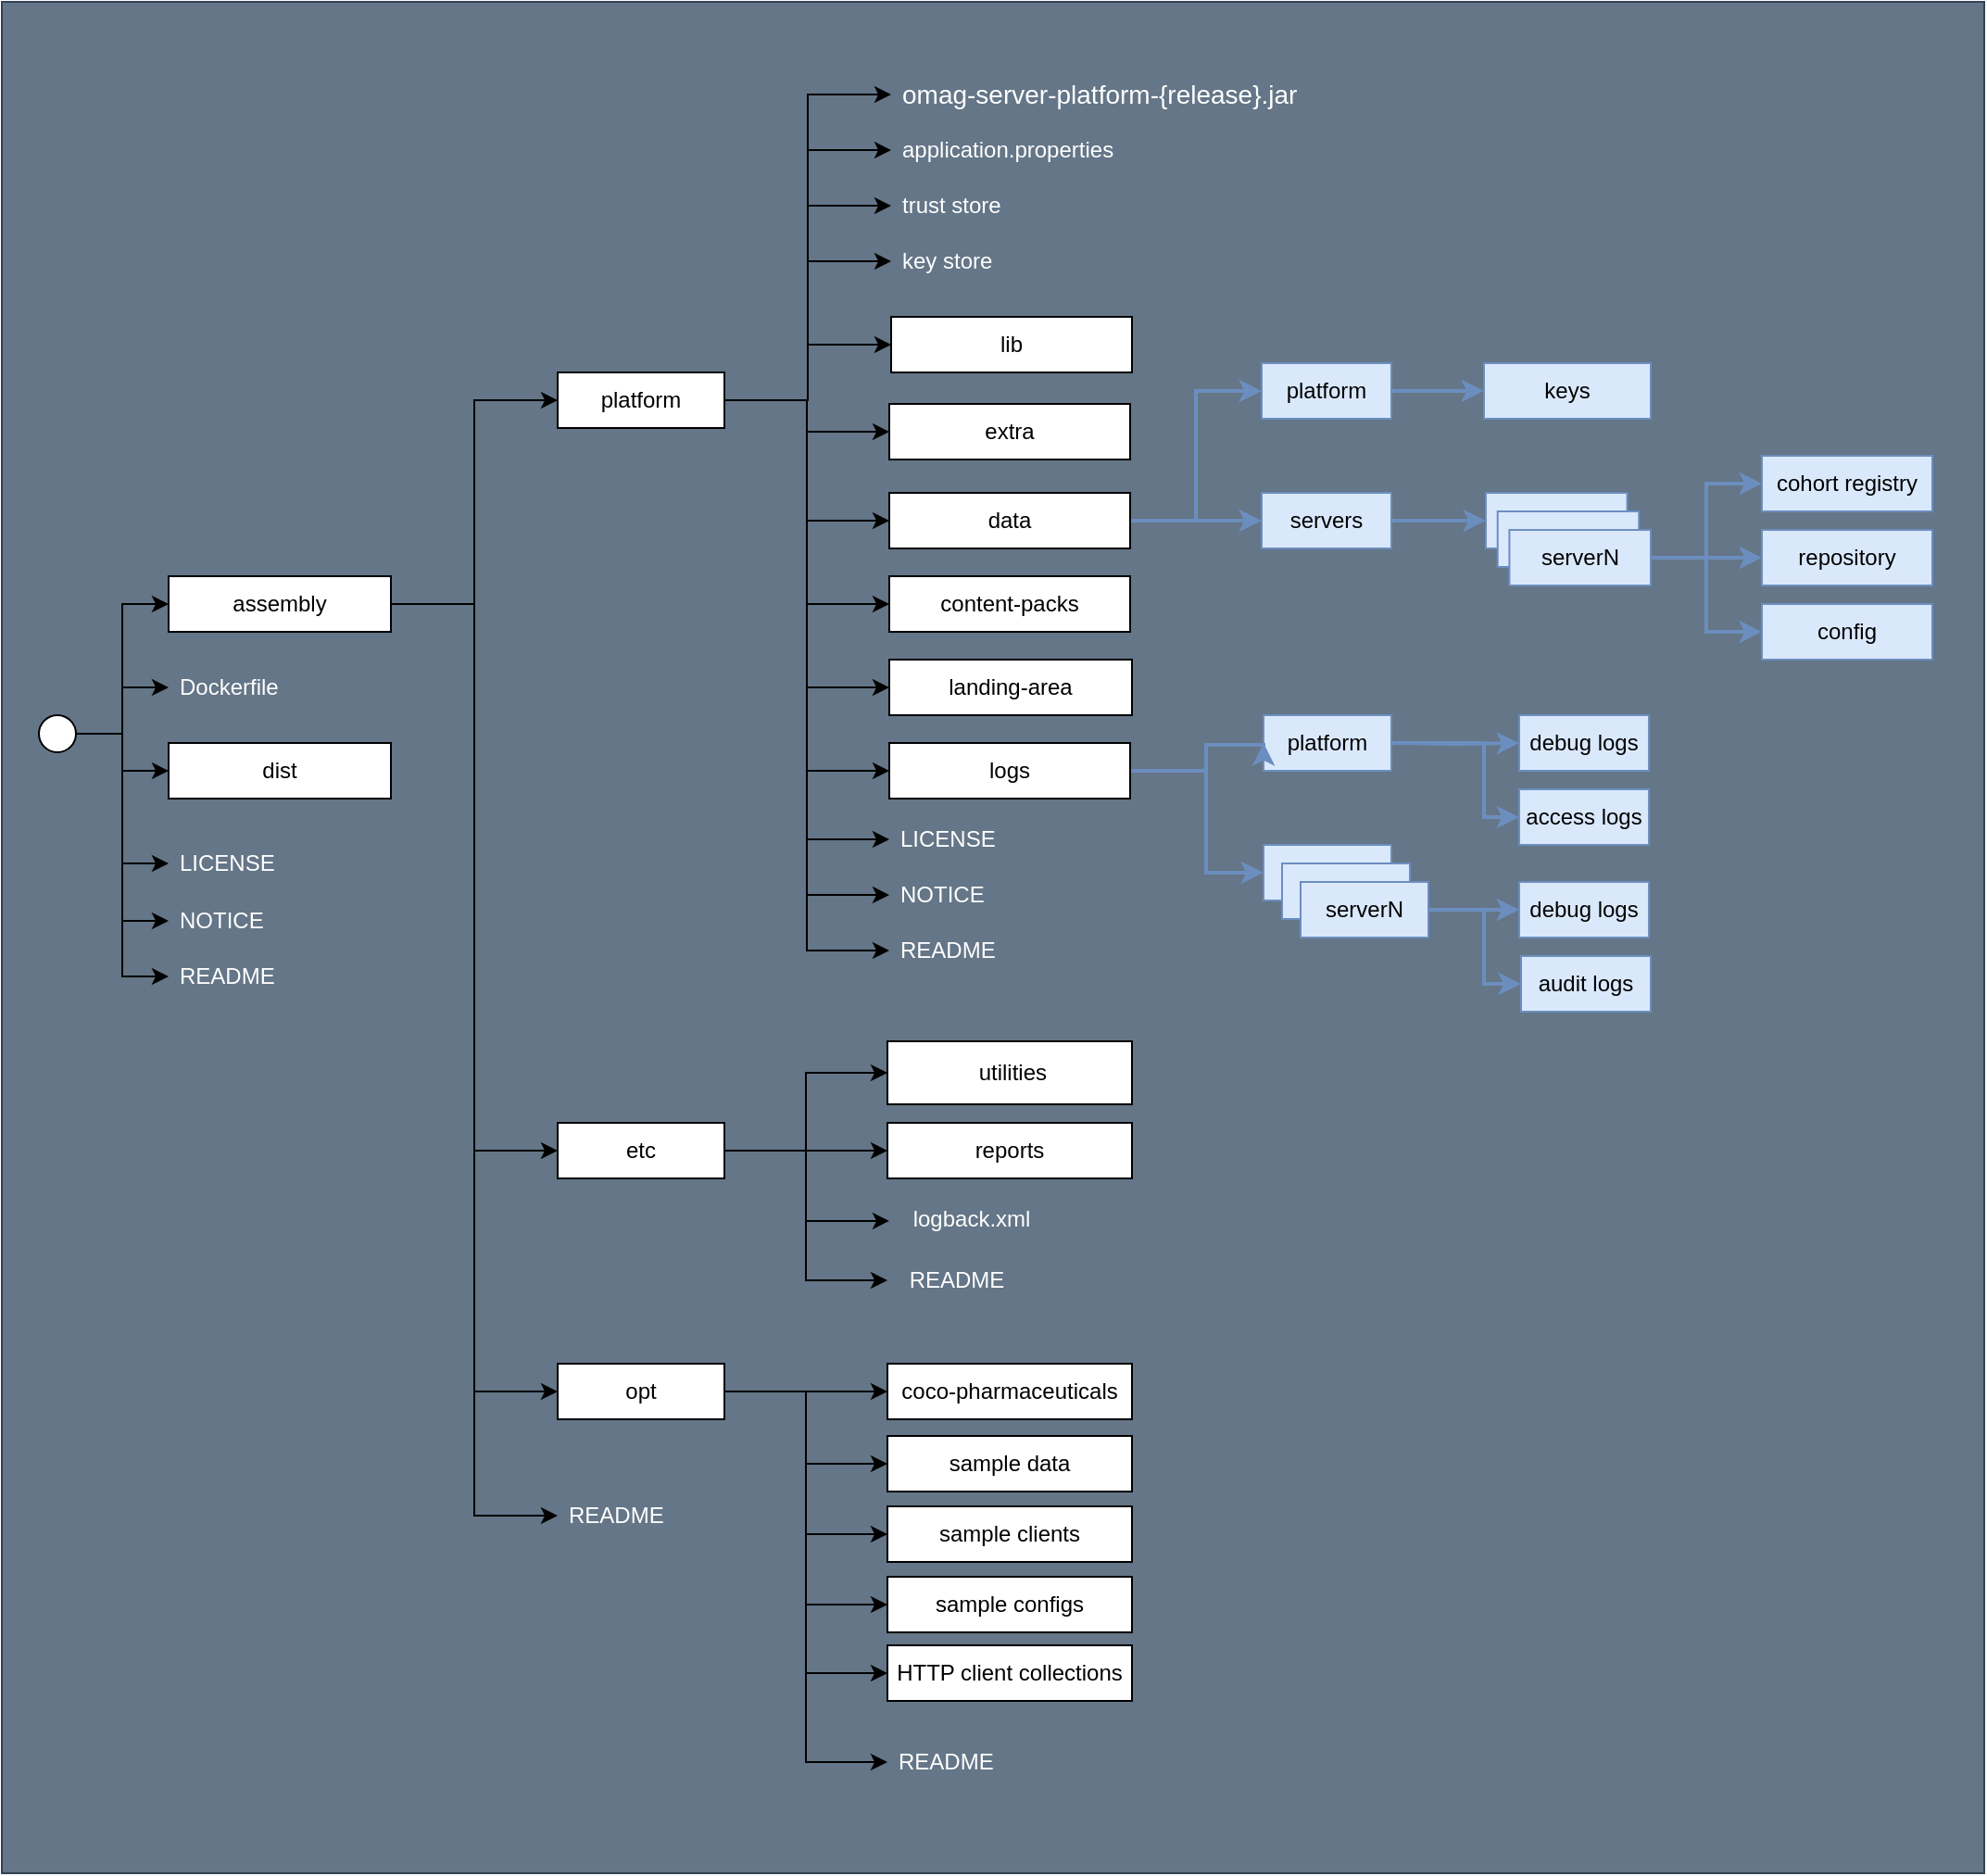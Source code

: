 <mxfile version="24.4.8" type="device" pages="2">
  <diagram name="omag-server-platform" id="Dl-jfd4jh1dtPhGWNfl4">
    <mxGraphModel dx="2350" dy="1030" grid="1" gridSize="10" guides="1" tooltips="1" connect="1" arrows="1" fold="1" page="1" pageScale="1" pageWidth="850" pageHeight="1100" math="0" shadow="0">
      <root>
        <mxCell id="fCwrAneLEY61tobPp7tf-0" />
        <mxCell id="fCwrAneLEY61tobPp7tf-1" parent="fCwrAneLEY61tobPp7tf-0" />
        <mxCell id="v6JE9nTNN0d-BjFIKqsN-4" value="" style="rounded=0;whiteSpace=wrap;html=1;fillColor=#647687;fontColor=#ffffff;strokeColor=#314354;" parent="fCwrAneLEY61tobPp7tf-1" vertex="1">
          <mxGeometry x="-40" y="430" width="1070" height="1010" as="geometry" />
        </mxCell>
        <mxCell id="YIRUWJYIqjxylFFTU3_E-0" style="edgeStyle=orthogonalEdgeStyle;rounded=0;orthogonalLoop=1;jettySize=auto;html=1;exitX=1;exitY=0.5;exitDx=0;exitDy=0;entryX=0;entryY=0.5;entryDx=0;entryDy=0;" parent="fCwrAneLEY61tobPp7tf-1" source="fCwrAneLEY61tobPp7tf-4" target="fCwrAneLEY61tobPp7tf-65" edge="1">
          <mxGeometry relative="1" as="geometry" />
        </mxCell>
        <mxCell id="YIRUWJYIqjxylFFTU3_E-1" style="edgeStyle=orthogonalEdgeStyle;rounded=0;orthogonalLoop=1;jettySize=auto;html=1;exitX=1;exitY=0.5;exitDx=0;exitDy=0;entryX=0;entryY=0.5;entryDx=0;entryDy=0;" parent="fCwrAneLEY61tobPp7tf-1" source="fCwrAneLEY61tobPp7tf-4" target="fCwrAneLEY61tobPp7tf-7" edge="1">
          <mxGeometry relative="1" as="geometry" />
        </mxCell>
        <mxCell id="YIRUWJYIqjxylFFTU3_E-2" style="edgeStyle=orthogonalEdgeStyle;rounded=0;orthogonalLoop=1;jettySize=auto;html=1;exitX=1;exitY=0.5;exitDx=0;exitDy=0;entryX=0;entryY=0.5;entryDx=0;entryDy=0;" parent="fCwrAneLEY61tobPp7tf-1" source="fCwrAneLEY61tobPp7tf-4" target="fCwrAneLEY61tobPp7tf-45" edge="1">
          <mxGeometry relative="1" as="geometry" />
        </mxCell>
        <mxCell id="dcVK13mH9y8keTfnC7Nl-2" style="edgeStyle=orthogonalEdgeStyle;rounded=0;orthogonalLoop=1;jettySize=auto;html=1;exitX=1;exitY=0.5;exitDx=0;exitDy=0;entryX=0;entryY=0.5;entryDx=0;entryDy=0;" edge="1" parent="fCwrAneLEY61tobPp7tf-1" source="fCwrAneLEY61tobPp7tf-7" target="dcVK13mH9y8keTfnC7Nl-0">
          <mxGeometry relative="1" as="geometry" />
        </mxCell>
        <mxCell id="dcVK13mH9y8keTfnC7Nl-3" style="edgeStyle=orthogonalEdgeStyle;rounded=0;orthogonalLoop=1;jettySize=auto;html=1;exitX=1;exitY=0.5;exitDx=0;exitDy=0;entryX=0;entryY=0.5;entryDx=0;entryDy=0;" edge="1" parent="fCwrAneLEY61tobPp7tf-1" source="fCwrAneLEY61tobPp7tf-7" target="dcVK13mH9y8keTfnC7Nl-1">
          <mxGeometry relative="1" as="geometry" />
        </mxCell>
        <mxCell id="dcVK13mH9y8keTfnC7Nl-5" style="edgeStyle=orthogonalEdgeStyle;rounded=0;orthogonalLoop=1;jettySize=auto;html=1;exitX=1;exitY=0.5;exitDx=0;exitDy=0;entryX=0;entryY=0.5;entryDx=0;entryDy=0;" edge="1" parent="fCwrAneLEY61tobPp7tf-1" source="fCwrAneLEY61tobPp7tf-4" target="dcVK13mH9y8keTfnC7Nl-4">
          <mxGeometry relative="1" as="geometry" />
        </mxCell>
        <mxCell id="fCwrAneLEY61tobPp7tf-4" value="assembly" style="rounded=0;whiteSpace=wrap;html=1;" parent="fCwrAneLEY61tobPp7tf-1" vertex="1">
          <mxGeometry x="50" y="740" width="120" height="30" as="geometry" />
        </mxCell>
        <mxCell id="fCwrAneLEY61tobPp7tf-5" value="content-packs" style="rounded=0;whiteSpace=wrap;html=1;" parent="fCwrAneLEY61tobPp7tf-1" vertex="1">
          <mxGeometry x="439" y="740" width="130" height="30" as="geometry" />
        </mxCell>
        <mxCell id="YIRUWJYIqjxylFFTU3_E-8" style="edgeStyle=orthogonalEdgeStyle;rounded=0;orthogonalLoop=1;jettySize=auto;html=1;exitX=1;exitY=0.5;exitDx=0;exitDy=0;fillColor=#dae8fc;strokeColor=#6c8ebf;strokeWidth=2;" parent="fCwrAneLEY61tobPp7tf-1" source="fCwrAneLEY61tobPp7tf-6" target="fCwrAneLEY61tobPp7tf-19" edge="1">
          <mxGeometry relative="1" as="geometry" />
        </mxCell>
        <mxCell id="YIRUWJYIqjxylFFTU3_E-9" style="edgeStyle=orthogonalEdgeStyle;rounded=0;orthogonalLoop=1;jettySize=auto;html=1;exitX=1;exitY=0.5;exitDx=0;exitDy=0;entryX=0;entryY=0.5;entryDx=0;entryDy=0;fillColor=#dae8fc;strokeColor=#6c8ebf;strokeWidth=2;" parent="fCwrAneLEY61tobPp7tf-1" source="fCwrAneLEY61tobPp7tf-6" target="fCwrAneLEY61tobPp7tf-18" edge="1">
          <mxGeometry relative="1" as="geometry" />
        </mxCell>
        <mxCell id="fCwrAneLEY61tobPp7tf-6" value="data" style="rounded=0;whiteSpace=wrap;html=1;" parent="fCwrAneLEY61tobPp7tf-1" vertex="1">
          <mxGeometry x="439" y="695" width="130" height="30" as="geometry" />
        </mxCell>
        <mxCell id="FgOpKPS9IGW25cBo7YGT-2" style="edgeStyle=orthogonalEdgeStyle;rounded=0;orthogonalLoop=1;jettySize=auto;html=1;exitX=1;exitY=0.5;exitDx=0;exitDy=0;entryX=0;entryY=0.5;entryDx=0;entryDy=0;" parent="fCwrAneLEY61tobPp7tf-1" source="fCwrAneLEY61tobPp7tf-7" target="fCwrAneLEY61tobPp7tf-10" edge="1">
          <mxGeometry relative="1" as="geometry" />
        </mxCell>
        <mxCell id="FgOpKPS9IGW25cBo7YGT-3" style="edgeStyle=orthogonalEdgeStyle;rounded=0;orthogonalLoop=1;jettySize=auto;html=1;exitX=1;exitY=0.5;exitDx=0;exitDy=0;entryX=0;entryY=0.5;entryDx=0;entryDy=0;" parent="fCwrAneLEY61tobPp7tf-1" source="fCwrAneLEY61tobPp7tf-7" target="fCwrAneLEY61tobPp7tf-30" edge="1">
          <mxGeometry relative="1" as="geometry" />
        </mxCell>
        <mxCell id="FgOpKPS9IGW25cBo7YGT-4" style="edgeStyle=orthogonalEdgeStyle;rounded=0;orthogonalLoop=1;jettySize=auto;html=1;exitX=1;exitY=0.5;exitDx=0;exitDy=0;entryX=0;entryY=0.5;entryDx=0;entryDy=0;" parent="fCwrAneLEY61tobPp7tf-1" source="fCwrAneLEY61tobPp7tf-7" target="fCwrAneLEY61tobPp7tf-60" edge="1">
          <mxGeometry relative="1" as="geometry" />
        </mxCell>
        <mxCell id="FgOpKPS9IGW25cBo7YGT-5" style="edgeStyle=orthogonalEdgeStyle;rounded=0;orthogonalLoop=1;jettySize=auto;html=1;exitX=1;exitY=0.5;exitDx=0;exitDy=0;" parent="fCwrAneLEY61tobPp7tf-1" source="fCwrAneLEY61tobPp7tf-7" target="fCwrAneLEY61tobPp7tf-8" edge="1">
          <mxGeometry relative="1" as="geometry" />
        </mxCell>
        <mxCell id="FgOpKPS9IGW25cBo7YGT-6" style="edgeStyle=orthogonalEdgeStyle;rounded=0;orthogonalLoop=1;jettySize=auto;html=1;exitX=1;exitY=0.5;exitDx=0;exitDy=0;" parent="fCwrAneLEY61tobPp7tf-1" source="fCwrAneLEY61tobPp7tf-7" target="fCwrAneLEY61tobPp7tf-9" edge="1">
          <mxGeometry relative="1" as="geometry" />
        </mxCell>
        <mxCell id="FgOpKPS9IGW25cBo7YGT-7" style="edgeStyle=orthogonalEdgeStyle;rounded=0;orthogonalLoop=1;jettySize=auto;html=1;exitX=1;exitY=0.5;exitDx=0;exitDy=0;entryX=0;entryY=0.5;entryDx=0;entryDy=0;" parent="fCwrAneLEY61tobPp7tf-1" source="fCwrAneLEY61tobPp7tf-7" target="fCwrAneLEY61tobPp7tf-62" edge="1">
          <mxGeometry relative="1" as="geometry" />
        </mxCell>
        <mxCell id="FgOpKPS9IGW25cBo7YGT-8" style="edgeStyle=orthogonalEdgeStyle;rounded=0;orthogonalLoop=1;jettySize=auto;html=1;exitX=1;exitY=0.5;exitDx=0;exitDy=0;entryX=0;entryY=0.5;entryDx=0;entryDy=0;" parent="fCwrAneLEY61tobPp7tf-1" source="fCwrAneLEY61tobPp7tf-7" target="fCwrAneLEY61tobPp7tf-6" edge="1">
          <mxGeometry relative="1" as="geometry" />
        </mxCell>
        <mxCell id="FgOpKPS9IGW25cBo7YGT-9" style="edgeStyle=orthogonalEdgeStyle;rounded=0;orthogonalLoop=1;jettySize=auto;html=1;exitX=1;exitY=0.5;exitDx=0;exitDy=0;entryX=0;entryY=0.5;entryDx=0;entryDy=0;" parent="fCwrAneLEY61tobPp7tf-1" source="fCwrAneLEY61tobPp7tf-7" target="fCwrAneLEY61tobPp7tf-71" edge="1">
          <mxGeometry relative="1" as="geometry" />
        </mxCell>
        <mxCell id="fCwrAneLEY61tobPp7tf-7" value="platform" style="rounded=0;whiteSpace=wrap;html=1;" parent="fCwrAneLEY61tobPp7tf-1" vertex="1">
          <mxGeometry x="260" y="630" width="90" height="30" as="geometry" />
        </mxCell>
        <mxCell id="fCwrAneLEY61tobPp7tf-8" value="lib" style="rounded=0;whiteSpace=wrap;html=1;" parent="fCwrAneLEY61tobPp7tf-1" vertex="1">
          <mxGeometry x="440" y="600" width="130" height="30" as="geometry" />
        </mxCell>
        <mxCell id="fCwrAneLEY61tobPp7tf-9" value="extra" style="rounded=0;whiteSpace=wrap;html=1;" parent="fCwrAneLEY61tobPp7tf-1" vertex="1">
          <mxGeometry x="439" y="647" width="130" height="30" as="geometry" />
        </mxCell>
        <mxCell id="fCwrAneLEY61tobPp7tf-10" value="omag-server-platform-{release}.jar" style="rounded=0;whiteSpace=wrap;html=1;strokeColor=none;align=left;spacingLeft=4;fillColor=none;fontColor=#FFFFFF;fontSize=14;" parent="fCwrAneLEY61tobPp7tf-1" vertex="1">
          <mxGeometry x="440" y="465" width="230" height="30" as="geometry" />
        </mxCell>
        <mxCell id="fCwrAneLEY61tobPp7tf-17" style="edgeStyle=orthogonalEdgeStyle;rounded=0;orthogonalLoop=1;jettySize=auto;html=1;exitX=1;exitY=0.5;exitDx=0;exitDy=0;entryX=0;entryY=0.5;entryDx=0;entryDy=0;fillColor=#dae8fc;strokeColor=#6c8ebf;strokeWidth=2;" parent="fCwrAneLEY61tobPp7tf-1" source="fCwrAneLEY61tobPp7tf-18" target="fCwrAneLEY61tobPp7tf-29" edge="1">
          <mxGeometry relative="1" as="geometry">
            <mxPoint x="745" y="640" as="targetPoint" />
          </mxGeometry>
        </mxCell>
        <mxCell id="fCwrAneLEY61tobPp7tf-18" value="platform" style="rounded=0;whiteSpace=wrap;html=1;fillColor=#dae8fc;strokeColor=#6c8ebf;" parent="fCwrAneLEY61tobPp7tf-1" vertex="1">
          <mxGeometry x="640" y="625" width="70" height="30" as="geometry" />
        </mxCell>
        <mxCell id="fCwrAneLEY61tobPp7tf-19" value="servers" style="rounded=0;whiteSpace=wrap;html=1;fillColor=#dae8fc;strokeColor=#6c8ebf;" parent="fCwrAneLEY61tobPp7tf-1" vertex="1">
          <mxGeometry x="640" y="695" width="70" height="30" as="geometry" />
        </mxCell>
        <mxCell id="fCwrAneLEY61tobPp7tf-20" value="" style="group;fillColor=none;strokeColor=none;" parent="fCwrAneLEY61tobPp7tf-1" vertex="1" connectable="0">
          <mxGeometry x="761" y="695" width="89" height="50" as="geometry" />
        </mxCell>
        <mxCell id="fCwrAneLEY61tobPp7tf-21" value="server1" style="rounded=0;whiteSpace=wrap;html=1;fillColor=#dae8fc;strokeColor=#6c8ebf;" parent="fCwrAneLEY61tobPp7tf-20" vertex="1">
          <mxGeometry width="76.286" height="30" as="geometry" />
        </mxCell>
        <mxCell id="fCwrAneLEY61tobPp7tf-22" value="server1" style="rounded=0;whiteSpace=wrap;html=1;fillColor=#dae8fc;strokeColor=#6c8ebf;" parent="fCwrAneLEY61tobPp7tf-20" vertex="1">
          <mxGeometry x="6.357" y="10" width="76.286" height="30" as="geometry" />
        </mxCell>
        <mxCell id="fCwrAneLEY61tobPp7tf-23" value="serverN" style="rounded=0;whiteSpace=wrap;html=1;fillColor=#dae8fc;strokeColor=#6c8ebf;" parent="fCwrAneLEY61tobPp7tf-20" vertex="1">
          <mxGeometry x="12.714" y="20" width="76.286" height="30" as="geometry" />
        </mxCell>
        <mxCell id="fCwrAneLEY61tobPp7tf-24" value="" style="endArrow=classic;html=1;rounded=0;entryX=0;entryY=0.5;entryDx=0;entryDy=0;exitX=1;exitY=0.5;exitDx=0;exitDy=0;fillColor=#dae8fc;strokeColor=#6c8ebf;strokeWidth=2;" parent="fCwrAneLEY61tobPp7tf-1" source="fCwrAneLEY61tobPp7tf-19" target="fCwrAneLEY61tobPp7tf-21" edge="1">
          <mxGeometry width="50" height="50" relative="1" as="geometry">
            <mxPoint x="595" y="825" as="sourcePoint" />
            <mxPoint x="645" y="775" as="targetPoint" />
          </mxGeometry>
        </mxCell>
        <mxCell id="fCwrAneLEY61tobPp7tf-29" value="keys" style="rounded=0;whiteSpace=wrap;html=1;fillColor=#dae8fc;strokeColor=#6c8ebf;" parent="fCwrAneLEY61tobPp7tf-1" vertex="1">
          <mxGeometry x="760" y="625" width="90" height="30" as="geometry" />
        </mxCell>
        <mxCell id="fCwrAneLEY61tobPp7tf-30" value="application.properties" style="rounded=0;whiteSpace=wrap;html=1;strokeColor=none;align=left;spacingLeft=4;fillColor=none;fontColor=#FFFFFF;" parent="fCwrAneLEY61tobPp7tf-1" vertex="1">
          <mxGeometry x="440" y="495" width="130" height="30" as="geometry" />
        </mxCell>
        <mxCell id="fCwrAneLEY61tobPp7tf-31" value="sample clients" style="rounded=0;whiteSpace=wrap;html=1;" parent="fCwrAneLEY61tobPp7tf-1" vertex="1">
          <mxGeometry x="438" y="1242" width="132" height="30" as="geometry" />
        </mxCell>
        <mxCell id="fCwrAneLEY61tobPp7tf-32" style="edgeStyle=orthogonalEdgeStyle;rounded=0;orthogonalLoop=1;jettySize=auto;html=1;exitX=1;exitY=0.5;exitDx=0;exitDy=0;entryX=0;entryY=0.5;entryDx=0;entryDy=0;fillColor=#dae8fc;strokeColor=#6c8ebf;strokeWidth=2;" parent="fCwrAneLEY61tobPp7tf-1" target="fCwrAneLEY61tobPp7tf-56" edge="1">
          <mxGeometry relative="1" as="geometry">
            <Array as="points">
              <mxPoint x="760" y="830" />
              <mxPoint x="760" y="870" />
            </Array>
            <mxPoint x="710" y="830" as="sourcePoint" />
          </mxGeometry>
        </mxCell>
        <mxCell id="fCwrAneLEY61tobPp7tf-33" style="edgeStyle=orthogonalEdgeStyle;rounded=0;orthogonalLoop=1;jettySize=auto;html=1;exitX=1;exitY=0.5;exitDx=0;exitDy=0;entryX=0;entryY=0.5;entryDx=0;entryDy=0;fillColor=#dae8fc;strokeColor=#6c8ebf;strokeWidth=2;" parent="fCwrAneLEY61tobPp7tf-1" target="fCwrAneLEY61tobPp7tf-55" edge="1">
          <mxGeometry relative="1" as="geometry">
            <mxPoint x="710" y="830" as="sourcePoint" />
          </mxGeometry>
        </mxCell>
        <mxCell id="fCwrAneLEY61tobPp7tf-34" value="platform" style="rounded=0;whiteSpace=wrap;html=1;fillColor=#dae8fc;strokeColor=#6c8ebf;" parent="fCwrAneLEY61tobPp7tf-1" vertex="1">
          <mxGeometry x="641" y="815" width="69" height="30" as="geometry" />
        </mxCell>
        <mxCell id="fCwrAneLEY61tobPp7tf-35" value="repository" style="rounded=0;whiteSpace=wrap;html=1;fillColor=#dae8fc;strokeColor=#6c8ebf;" parent="fCwrAneLEY61tobPp7tf-1" vertex="1">
          <mxGeometry x="910" y="715" width="92" height="30" as="geometry" />
        </mxCell>
        <mxCell id="fCwrAneLEY61tobPp7tf-36" value="config" style="rounded=0;whiteSpace=wrap;html=1;fillColor=#dae8fc;strokeColor=#6c8ebf;" parent="fCwrAneLEY61tobPp7tf-1" vertex="1">
          <mxGeometry x="910" y="755" width="92" height="30" as="geometry" />
        </mxCell>
        <mxCell id="fCwrAneLEY61tobPp7tf-39" value="cohort registry" style="rounded=0;whiteSpace=wrap;html=1;fillColor=#dae8fc;strokeColor=#6c8ebf;" parent="fCwrAneLEY61tobPp7tf-1" vertex="1">
          <mxGeometry x="910" y="675" width="92" height="30" as="geometry" />
        </mxCell>
        <mxCell id="fCwrAneLEY61tobPp7tf-40" value="sample data" style="rounded=0;whiteSpace=wrap;html=1;" parent="fCwrAneLEY61tobPp7tf-1" vertex="1">
          <mxGeometry x="438" y="1204" width="132" height="30" as="geometry" />
        </mxCell>
        <mxCell id="fCwrAneLEY61tobPp7tf-41" style="edgeStyle=orthogonalEdgeStyle;rounded=0;orthogonalLoop=1;jettySize=auto;html=1;entryX=0;entryY=0.5;entryDx=0;entryDy=0;" parent="fCwrAneLEY61tobPp7tf-1" source="fCwrAneLEY61tobPp7tf-7" target="fCwrAneLEY61tobPp7tf-5" edge="1">
          <mxGeometry relative="1" as="geometry" />
        </mxCell>
        <mxCell id="fCwrAneLEY61tobPp7tf-42" style="edgeStyle=orthogonalEdgeStyle;rounded=0;orthogonalLoop=1;jettySize=auto;html=1;exitX=1;exitY=0.5;exitDx=0;exitDy=0;entryX=0;entryY=0.5;entryDx=0;entryDy=0;" parent="fCwrAneLEY61tobPp7tf-1" source="fCwrAneLEY61tobPp7tf-45" target="fCwrAneLEY61tobPp7tf-40" edge="1">
          <mxGeometry relative="1" as="geometry">
            <mxPoint x="350" y="1158" as="sourcePoint" />
          </mxGeometry>
        </mxCell>
        <mxCell id="fCwrAneLEY61tobPp7tf-43" style="edgeStyle=orthogonalEdgeStyle;rounded=0;orthogonalLoop=1;jettySize=auto;html=1;exitX=1;exitY=0.5;exitDx=0;exitDy=0;entryX=0;entryY=0.5;entryDx=0;entryDy=0;" parent="fCwrAneLEY61tobPp7tf-1" source="fCwrAneLEY61tobPp7tf-45" target="fCwrAneLEY61tobPp7tf-31" edge="1">
          <mxGeometry relative="1" as="geometry">
            <mxPoint x="350" y="1158" as="sourcePoint" />
          </mxGeometry>
        </mxCell>
        <mxCell id="fCwrAneLEY61tobPp7tf-45" value="opt" style="rounded=0;whiteSpace=wrap;html=1;" parent="fCwrAneLEY61tobPp7tf-1" vertex="1">
          <mxGeometry x="260" y="1165" width="90" height="30" as="geometry" />
        </mxCell>
        <mxCell id="fCwrAneLEY61tobPp7tf-49" style="edgeStyle=orthogonalEdgeStyle;rounded=0;orthogonalLoop=1;jettySize=auto;html=1;exitX=1;exitY=0.5;exitDx=0;exitDy=0;entryX=0;entryY=0.5;entryDx=0;entryDy=0;fillColor=#dae8fc;strokeColor=#6c8ebf;strokeWidth=2;" parent="fCwrAneLEY61tobPp7tf-1" source="fCwrAneLEY61tobPp7tf-23" target="fCwrAneLEY61tobPp7tf-35" edge="1">
          <mxGeometry relative="1" as="geometry" />
        </mxCell>
        <mxCell id="fCwrAneLEY61tobPp7tf-50" value="debug logs" style="rounded=0;whiteSpace=wrap;html=1;fillColor=#dae8fc;strokeColor=#6c8ebf;" parent="fCwrAneLEY61tobPp7tf-1" vertex="1">
          <mxGeometry x="779" y="905" width="70" height="30" as="geometry" />
        </mxCell>
        <mxCell id="fCwrAneLEY61tobPp7tf-51" value="serverN" style="rounded=0;whiteSpace=wrap;html=1;fillColor=#dae8fc;strokeColor=#6c8ebf;" parent="fCwrAneLEY61tobPp7tf-1" vertex="1">
          <mxGeometry x="641" y="885" width="69" height="30" as="geometry" />
        </mxCell>
        <mxCell id="fCwrAneLEY61tobPp7tf-52" style="edgeStyle=orthogonalEdgeStyle;rounded=0;orthogonalLoop=1;jettySize=auto;html=1;exitX=1;exitY=0.5;exitDx=0;exitDy=0;entryX=0;entryY=0.5;entryDx=0;entryDy=0;fillColor=#dae8fc;strokeColor=#6c8ebf;strokeWidth=2;" parent="fCwrAneLEY61tobPp7tf-1" source="fCwrAneLEY61tobPp7tf-54" target="fCwrAneLEY61tobPp7tf-50" edge="1">
          <mxGeometry relative="1" as="geometry" />
        </mxCell>
        <mxCell id="fCwrAneLEY61tobPp7tf-53" value="serverN" style="rounded=0;whiteSpace=wrap;html=1;fillColor=#dae8fc;strokeColor=#6c8ebf;" parent="fCwrAneLEY61tobPp7tf-1" vertex="1">
          <mxGeometry x="651" y="895" width="69" height="30" as="geometry" />
        </mxCell>
        <mxCell id="fCwrAneLEY61tobPp7tf-54" value="serverN" style="rounded=0;whiteSpace=wrap;html=1;fillColor=#dae8fc;strokeColor=#6c8ebf;" parent="fCwrAneLEY61tobPp7tf-1" vertex="1">
          <mxGeometry x="661" y="905" width="69" height="30" as="geometry" />
        </mxCell>
        <mxCell id="fCwrAneLEY61tobPp7tf-55" value="debug logs" style="rounded=0;whiteSpace=wrap;html=1;fillColor=#dae8fc;strokeColor=#6c8ebf;" parent="fCwrAneLEY61tobPp7tf-1" vertex="1">
          <mxGeometry x="779" y="815" width="70" height="30" as="geometry" />
        </mxCell>
        <mxCell id="fCwrAneLEY61tobPp7tf-56" value="access logs" style="rounded=0;whiteSpace=wrap;html=1;fillColor=#dae8fc;strokeColor=#6c8ebf;" parent="fCwrAneLEY61tobPp7tf-1" vertex="1">
          <mxGeometry x="779" y="855" width="70" height="30" as="geometry" />
        </mxCell>
        <mxCell id="fCwrAneLEY61tobPp7tf-57" style="edgeStyle=orthogonalEdgeStyle;rounded=0;orthogonalLoop=1;jettySize=auto;html=1;exitX=1;exitY=0.5;exitDx=0;exitDy=0;entryX=0;entryY=0.5;entryDx=0;entryDy=0;fillColor=#dae8fc;strokeColor=#6c8ebf;strokeWidth=2;" parent="fCwrAneLEY61tobPp7tf-1" source="fCwrAneLEY61tobPp7tf-23" target="fCwrAneLEY61tobPp7tf-39" edge="1">
          <mxGeometry relative="1" as="geometry" />
        </mxCell>
        <mxCell id="fCwrAneLEY61tobPp7tf-58" style="edgeStyle=orthogonalEdgeStyle;rounded=0;orthogonalLoop=1;jettySize=auto;html=1;exitX=1;exitY=0.5;exitDx=0;exitDy=0;entryX=0;entryY=0.5;entryDx=0;entryDy=0;fillColor=#dae8fc;strokeColor=#6c8ebf;strokeWidth=2;" parent="fCwrAneLEY61tobPp7tf-1" source="fCwrAneLEY61tobPp7tf-23" target="fCwrAneLEY61tobPp7tf-36" edge="1">
          <mxGeometry relative="1" as="geometry" />
        </mxCell>
        <mxCell id="fCwrAneLEY61tobPp7tf-60" value="trust store" style="rounded=0;whiteSpace=wrap;html=1;strokeColor=none;align=left;spacingLeft=4;fillColor=none;fontColor=#FFFFFF;" parent="fCwrAneLEY61tobPp7tf-1" vertex="1">
          <mxGeometry x="440" y="525" width="80" height="30" as="geometry" />
        </mxCell>
        <mxCell id="fCwrAneLEY61tobPp7tf-62" value="key store" style="rounded=0;whiteSpace=wrap;html=1;strokeColor=none;align=left;spacingLeft=4;fillColor=none;fontColor=#FFFFFF;" parent="fCwrAneLEY61tobPp7tf-1" vertex="1">
          <mxGeometry x="440" y="555" width="70" height="30" as="geometry" />
        </mxCell>
        <mxCell id="FgOpKPS9IGW25cBo7YGT-11" style="edgeStyle=orthogonalEdgeStyle;rounded=0;orthogonalLoop=1;jettySize=auto;html=1;exitX=1;exitY=0.5;exitDx=0;exitDy=0;entryX=0;entryY=0.5;entryDx=0;entryDy=0;" parent="fCwrAneLEY61tobPp7tf-1" source="v6JE9nTNN0d-BjFIKqsN-5" target="fCwrAneLEY61tobPp7tf-66" edge="1">
          <mxGeometry relative="1" as="geometry" />
        </mxCell>
        <mxCell id="FgOpKPS9IGW25cBo7YGT-12" style="edgeStyle=orthogonalEdgeStyle;rounded=0;orthogonalLoop=1;jettySize=auto;html=1;exitX=1;exitY=0.5;exitDx=0;exitDy=0;entryX=0;entryY=0.5;entryDx=0;entryDy=0;" parent="fCwrAneLEY61tobPp7tf-1" source="fCwrAneLEY61tobPp7tf-65" target="fCwrAneLEY61tobPp7tf-67" edge="1">
          <mxGeometry relative="1" as="geometry">
            <mxPoint x="350" y="991" as="sourcePoint" />
          </mxGeometry>
        </mxCell>
        <mxCell id="v6JE9nTNN0d-BjFIKqsN-1" style="edgeStyle=orthogonalEdgeStyle;rounded=0;orthogonalLoop=1;jettySize=auto;html=1;entryX=0.011;entryY=0.533;entryDx=0;entryDy=0;entryPerimeter=0;exitX=1;exitY=0.5;exitDx=0;exitDy=0;" parent="fCwrAneLEY61tobPp7tf-1" source="fCwrAneLEY61tobPp7tf-65" target="v6JE9nTNN0d-BjFIKqsN-0" edge="1">
          <mxGeometry relative="1" as="geometry">
            <mxPoint x="350" y="1051" as="sourcePoint" />
          </mxGeometry>
        </mxCell>
        <mxCell id="v6JE9nTNN0d-BjFIKqsN-3" style="edgeStyle=orthogonalEdgeStyle;rounded=0;orthogonalLoop=1;jettySize=auto;html=1;exitX=1;exitY=0.5;exitDx=0;exitDy=0;entryX=0;entryY=0.5;entryDx=0;entryDy=0;" parent="fCwrAneLEY61tobPp7tf-1" source="fCwrAneLEY61tobPp7tf-65" target="v6JE9nTNN0d-BjFIKqsN-2" edge="1">
          <mxGeometry relative="1" as="geometry">
            <mxPoint x="350" y="991" as="sourcePoint" />
          </mxGeometry>
        </mxCell>
        <mxCell id="fCwrAneLEY61tobPp7tf-65" value="etc" style="rounded=0;whiteSpace=wrap;html=1;" parent="fCwrAneLEY61tobPp7tf-1" vertex="1">
          <mxGeometry x="260" y="1035" width="90" height="30" as="geometry" />
        </mxCell>
        <mxCell id="fCwrAneLEY61tobPp7tf-66" value="dist" style="rounded=0;whiteSpace=wrap;html=1;" parent="fCwrAneLEY61tobPp7tf-1" vertex="1">
          <mxGeometry x="50" y="830" width="120" height="30" as="geometry" />
        </mxCell>
        <mxCell id="fCwrAneLEY61tobPp7tf-67" value="&amp;nbsp;utilities" style="rounded=0;whiteSpace=wrap;html=1;" parent="fCwrAneLEY61tobPp7tf-1" vertex="1">
          <mxGeometry x="438" y="991" width="132" height="34" as="geometry" />
        </mxCell>
        <mxCell id="fCwrAneLEY61tobPp7tf-69" style="edgeStyle=orthogonalEdgeStyle;rounded=0;orthogonalLoop=1;jettySize=auto;html=1;exitX=1;exitY=0.5;exitDx=0;exitDy=0;entryX=0;entryY=0.5;entryDx=0;entryDy=0;fillColor=#dae8fc;strokeColor=#6c8ebf;strokeWidth=2;" parent="fCwrAneLEY61tobPp7tf-1" source="fCwrAneLEY61tobPp7tf-71" target="fCwrAneLEY61tobPp7tf-51" edge="1">
          <mxGeometry relative="1" as="geometry">
            <Array as="points">
              <mxPoint x="610" y="845" />
              <mxPoint x="610" y="900" />
            </Array>
          </mxGeometry>
        </mxCell>
        <mxCell id="fCwrAneLEY61tobPp7tf-70" style="edgeStyle=orthogonalEdgeStyle;rounded=0;orthogonalLoop=1;jettySize=auto;html=1;exitX=1;exitY=0.5;exitDx=0;exitDy=0;entryX=0;entryY=0.5;entryDx=0;entryDy=0;fillColor=#dae8fc;strokeColor=#6c8ebf;strokeWidth=2;" parent="fCwrAneLEY61tobPp7tf-1" source="fCwrAneLEY61tobPp7tf-71" edge="1">
          <mxGeometry relative="1" as="geometry">
            <mxPoint x="641" y="830" as="targetPoint" />
            <Array as="points">
              <mxPoint x="610" y="845" />
              <mxPoint x="610" y="831" />
            </Array>
          </mxGeometry>
        </mxCell>
        <mxCell id="fCwrAneLEY61tobPp7tf-71" value="logs" style="rounded=0;whiteSpace=wrap;html=1;" parent="fCwrAneLEY61tobPp7tf-1" vertex="1">
          <mxGeometry x="439" y="830" width="130" height="30" as="geometry" />
        </mxCell>
        <mxCell id="FgOpKPS9IGW25cBo7YGT-0" value="sample configs" style="rounded=0;whiteSpace=wrap;html=1;" parent="fCwrAneLEY61tobPp7tf-1" vertex="1">
          <mxGeometry x="438" y="1280" width="132" height="30" as="geometry" />
        </mxCell>
        <mxCell id="FgOpKPS9IGW25cBo7YGT-1" style="edgeStyle=orthogonalEdgeStyle;rounded=0;orthogonalLoop=1;jettySize=auto;html=1;exitX=1;exitY=0.5;exitDx=0;exitDy=0;entryX=0;entryY=0.5;entryDx=0;entryDy=0;" parent="fCwrAneLEY61tobPp7tf-1" source="fCwrAneLEY61tobPp7tf-45" target="FgOpKPS9IGW25cBo7YGT-0" edge="1">
          <mxGeometry relative="1" as="geometry">
            <mxPoint x="350" y="1158" as="sourcePoint" />
          </mxGeometry>
        </mxCell>
        <mxCell id="YIRUWJYIqjxylFFTU3_E-6" value="audit logs" style="rounded=0;whiteSpace=wrap;html=1;fillColor=#dae8fc;strokeColor=#6c8ebf;" parent="fCwrAneLEY61tobPp7tf-1" vertex="1">
          <mxGeometry x="780" y="945" width="70" height="30" as="geometry" />
        </mxCell>
        <mxCell id="YIRUWJYIqjxylFFTU3_E-7" style="edgeStyle=orthogonalEdgeStyle;rounded=0;orthogonalLoop=1;jettySize=auto;html=1;exitX=1;exitY=0.5;exitDx=0;exitDy=0;entryX=0;entryY=0.5;entryDx=0;entryDy=0;fillColor=#dae8fc;strokeColor=#6c8ebf;strokeWidth=2;" parent="fCwrAneLEY61tobPp7tf-1" source="fCwrAneLEY61tobPp7tf-54" target="YIRUWJYIqjxylFFTU3_E-6" edge="1">
          <mxGeometry relative="1" as="geometry">
            <mxPoint x="731" y="960" as="sourcePoint" />
            <Array as="points">
              <mxPoint x="760" y="920" />
              <mxPoint x="760" y="960" />
            </Array>
          </mxGeometry>
        </mxCell>
        <mxCell id="v6JE9nTNN0d-BjFIKqsN-0" value="logback.xml" style="text;html=1;align=center;verticalAlign=middle;resizable=0;points=[];autosize=1;fillColor=none;fontColor=#FFFFFF;" parent="fCwrAneLEY61tobPp7tf-1" vertex="1">
          <mxGeometry x="438" y="1072" width="90" height="30" as="geometry" />
        </mxCell>
        <mxCell id="v6JE9nTNN0d-BjFIKqsN-2" value="reports" style="rounded=0;whiteSpace=wrap;html=1;" parent="fCwrAneLEY61tobPp7tf-1" vertex="1">
          <mxGeometry x="438" y="1035" width="132" height="30" as="geometry" />
        </mxCell>
        <mxCell id="v6JE9nTNN0d-BjFIKqsN-7" style="edgeStyle=orthogonalEdgeStyle;rounded=0;orthogonalLoop=1;jettySize=auto;html=1;exitX=1;exitY=0.5;exitDx=0;exitDy=0;entryX=0;entryY=0.5;entryDx=0;entryDy=0;" parent="fCwrAneLEY61tobPp7tf-1" source="v6JE9nTNN0d-BjFIKqsN-5" target="fCwrAneLEY61tobPp7tf-4" edge="1">
          <mxGeometry relative="1" as="geometry" />
        </mxCell>
        <mxCell id="v6JE9nTNN0d-BjFIKqsN-9" style="edgeStyle=orthogonalEdgeStyle;rounded=0;orthogonalLoop=1;jettySize=auto;html=1;exitX=1;exitY=0.5;exitDx=0;exitDy=0;entryX=0;entryY=0.5;entryDx=0;entryDy=0;" parent="fCwrAneLEY61tobPp7tf-1" source="v6JE9nTNN0d-BjFIKqsN-5" target="v6JE9nTNN0d-BjFIKqsN-8" edge="1">
          <mxGeometry relative="1" as="geometry" />
        </mxCell>
        <mxCell id="dcVK13mH9y8keTfnC7Nl-9" style="edgeStyle=orthogonalEdgeStyle;rounded=0;orthogonalLoop=1;jettySize=auto;html=1;exitX=1;exitY=0.5;exitDx=0;exitDy=0;entryX=0;entryY=0.5;entryDx=0;entryDy=0;" edge="1" parent="fCwrAneLEY61tobPp7tf-1" source="v6JE9nTNN0d-BjFIKqsN-5" target="dcVK13mH9y8keTfnC7Nl-6">
          <mxGeometry relative="1" as="geometry" />
        </mxCell>
        <mxCell id="dcVK13mH9y8keTfnC7Nl-10" style="edgeStyle=orthogonalEdgeStyle;rounded=0;orthogonalLoop=1;jettySize=auto;html=1;exitX=1;exitY=0.5;exitDx=0;exitDy=0;entryX=0;entryY=0.5;entryDx=0;entryDy=0;" edge="1" parent="fCwrAneLEY61tobPp7tf-1" source="v6JE9nTNN0d-BjFIKqsN-5" target="dcVK13mH9y8keTfnC7Nl-7">
          <mxGeometry relative="1" as="geometry" />
        </mxCell>
        <mxCell id="dcVK13mH9y8keTfnC7Nl-11" style="edgeStyle=orthogonalEdgeStyle;rounded=0;orthogonalLoop=1;jettySize=auto;html=1;exitX=1;exitY=0.5;exitDx=0;exitDy=0;entryX=0;entryY=0.5;entryDx=0;entryDy=0;" edge="1" parent="fCwrAneLEY61tobPp7tf-1" source="v6JE9nTNN0d-BjFIKqsN-5" target="dcVK13mH9y8keTfnC7Nl-8">
          <mxGeometry relative="1" as="geometry" />
        </mxCell>
        <mxCell id="v6JE9nTNN0d-BjFIKqsN-5" value="" style="ellipse;whiteSpace=wrap;html=1;aspect=fixed;" parent="fCwrAneLEY61tobPp7tf-1" vertex="1">
          <mxGeometry x="-20" y="815" width="20" height="20" as="geometry" />
        </mxCell>
        <mxCell id="v6JE9nTNN0d-BjFIKqsN-8" value="Dockerfile" style="rounded=0;whiteSpace=wrap;html=1;strokeColor=none;align=left;spacingLeft=4;fillColor=none;fontColor=#FFFFFF;" parent="fCwrAneLEY61tobPp7tf-1" vertex="1">
          <mxGeometry x="50" y="785" width="80" height="30" as="geometry" />
        </mxCell>
        <mxCell id="HcP8-S1GsBMK7tXr_yKc-0" value="HTTP client collections" style="rounded=0;whiteSpace=wrap;html=1;" parent="fCwrAneLEY61tobPp7tf-1" vertex="1">
          <mxGeometry x="438" y="1317" width="132" height="30" as="geometry" />
        </mxCell>
        <mxCell id="HcP8-S1GsBMK7tXr_yKc-1" style="edgeStyle=orthogonalEdgeStyle;rounded=0;orthogonalLoop=1;jettySize=auto;html=1;exitX=1;exitY=0.5;exitDx=0;exitDy=0;entryX=0;entryY=0.5;entryDx=0;entryDy=0;" parent="fCwrAneLEY61tobPp7tf-1" source="fCwrAneLEY61tobPp7tf-45" target="HcP8-S1GsBMK7tXr_yKc-0" edge="1">
          <mxGeometry relative="1" as="geometry">
            <mxPoint x="350" y="1158" as="sourcePoint" />
          </mxGeometry>
        </mxCell>
        <mxCell id="dcVK13mH9y8keTfnC7Nl-0" value="LICENSE" style="rounded=0;whiteSpace=wrap;html=1;strokeColor=none;align=left;spacingLeft=4;fillColor=none;fontColor=#FFFFFF;" vertex="1" parent="fCwrAneLEY61tobPp7tf-1">
          <mxGeometry x="439" y="867" width="80" height="30" as="geometry" />
        </mxCell>
        <mxCell id="dcVK13mH9y8keTfnC7Nl-1" value="NOTICE" style="rounded=0;whiteSpace=wrap;html=1;strokeColor=none;align=left;spacingLeft=4;fillColor=none;fontColor=#FFFFFF;" vertex="1" parent="fCwrAneLEY61tobPp7tf-1">
          <mxGeometry x="439" y="897" width="80" height="30" as="geometry" />
        </mxCell>
        <mxCell id="dcVK13mH9y8keTfnC7Nl-4" value="README" style="rounded=0;whiteSpace=wrap;html=1;strokeColor=none;align=left;spacingLeft=4;fillColor=none;fontColor=#FFFFFF;" vertex="1" parent="fCwrAneLEY61tobPp7tf-1">
          <mxGeometry x="260" y="1232" width="80" height="30" as="geometry" />
        </mxCell>
        <mxCell id="dcVK13mH9y8keTfnC7Nl-6" value="LICENSE" style="rounded=0;whiteSpace=wrap;html=1;strokeColor=none;align=left;spacingLeft=4;fillColor=none;fontColor=#FFFFFF;" vertex="1" parent="fCwrAneLEY61tobPp7tf-1">
          <mxGeometry x="50" y="880" width="80" height="30" as="geometry" />
        </mxCell>
        <mxCell id="dcVK13mH9y8keTfnC7Nl-7" value="NOTICE" style="rounded=0;whiteSpace=wrap;html=1;strokeColor=none;align=left;spacingLeft=4;fillColor=none;fontColor=#FFFFFF;" vertex="1" parent="fCwrAneLEY61tobPp7tf-1">
          <mxGeometry x="50" y="911" width="80" height="30" as="geometry" />
        </mxCell>
        <mxCell id="dcVK13mH9y8keTfnC7Nl-8" value="README" style="rounded=0;whiteSpace=wrap;html=1;strokeColor=none;align=left;spacingLeft=4;fillColor=none;fontColor=#FFFFFF;" vertex="1" parent="fCwrAneLEY61tobPp7tf-1">
          <mxGeometry x="50" y="941" width="80" height="30" as="geometry" />
        </mxCell>
        <mxCell id="dcVK13mH9y8keTfnC7Nl-12" style="edgeStyle=orthogonalEdgeStyle;rounded=0;orthogonalLoop=1;jettySize=auto;html=1;exitX=1;exitY=0.5;exitDx=0;exitDy=0;entryX=0;entryY=0.5;entryDx=0;entryDy=0;" edge="1" parent="fCwrAneLEY61tobPp7tf-1" target="dcVK13mH9y8keTfnC7Nl-13" source="fCwrAneLEY61tobPp7tf-65">
          <mxGeometry relative="1" as="geometry">
            <mxPoint x="350" y="991" as="sourcePoint" />
          </mxGeometry>
        </mxCell>
        <mxCell id="dcVK13mH9y8keTfnC7Nl-13" value="README" style="rounded=0;whiteSpace=wrap;html=1;strokeColor=none;align=center;spacingLeft=4;fillColor=none;fontColor=#FFFFFF;" vertex="1" parent="fCwrAneLEY61tobPp7tf-1">
          <mxGeometry x="438" y="1105" width="71" height="30" as="geometry" />
        </mxCell>
        <mxCell id="dcVK13mH9y8keTfnC7Nl-14" style="edgeStyle=orthogonalEdgeStyle;rounded=0;orthogonalLoop=1;jettySize=auto;html=1;entryX=0;entryY=0.5;entryDx=0;entryDy=0;" edge="1" parent="fCwrAneLEY61tobPp7tf-1" target="dcVK13mH9y8keTfnC7Nl-15" source="fCwrAneLEY61tobPp7tf-7">
          <mxGeometry relative="1" as="geometry">
            <mxPoint x="190" y="775" as="sourcePoint" />
          </mxGeometry>
        </mxCell>
        <mxCell id="dcVK13mH9y8keTfnC7Nl-15" value="README" style="rounded=0;whiteSpace=wrap;html=1;strokeColor=none;align=left;spacingLeft=4;fillColor=none;fontColor=#FFFFFF;" vertex="1" parent="fCwrAneLEY61tobPp7tf-1">
          <mxGeometry x="439" y="927" width="80" height="30" as="geometry" />
        </mxCell>
        <mxCell id="dcVK13mH9y8keTfnC7Nl-16" style="edgeStyle=orthogonalEdgeStyle;rounded=0;orthogonalLoop=1;jettySize=auto;html=1;entryX=0;entryY=0.5;entryDx=0;entryDy=0;exitX=1;exitY=0.5;exitDx=0;exitDy=0;" edge="1" parent="fCwrAneLEY61tobPp7tf-1" target="dcVK13mH9y8keTfnC7Nl-17" source="fCwrAneLEY61tobPp7tf-45">
          <mxGeometry relative="1" as="geometry">
            <mxPoint x="350" y="1158" as="sourcePoint" />
          </mxGeometry>
        </mxCell>
        <mxCell id="dcVK13mH9y8keTfnC7Nl-17" value="README" style="rounded=0;whiteSpace=wrap;html=1;strokeColor=none;align=left;spacingLeft=4;fillColor=none;fontColor=#FFFFFF;" vertex="1" parent="fCwrAneLEY61tobPp7tf-1">
          <mxGeometry x="438" y="1365" width="80" height="30" as="geometry" />
        </mxCell>
        <mxCell id="dcVK13mH9y8keTfnC7Nl-18" value="landing-area" style="rounded=0;whiteSpace=wrap;html=1;" vertex="1" parent="fCwrAneLEY61tobPp7tf-1">
          <mxGeometry x="439" y="785" width="131" height="30" as="geometry" />
        </mxCell>
        <mxCell id="dcVK13mH9y8keTfnC7Nl-19" style="edgeStyle=orthogonalEdgeStyle;rounded=0;orthogonalLoop=1;jettySize=auto;html=1;entryX=0;entryY=0.5;entryDx=0;entryDy=0;exitX=1;exitY=0.5;exitDx=0;exitDy=0;" edge="1" parent="fCwrAneLEY61tobPp7tf-1" target="dcVK13mH9y8keTfnC7Nl-18" source="fCwrAneLEY61tobPp7tf-7">
          <mxGeometry relative="1" as="geometry">
            <mxPoint x="349" y="690" as="sourcePoint" />
          </mxGeometry>
        </mxCell>
        <mxCell id="cM96Dy9R6N0r9yyYhZXH-0" value="coco-pharmaceuticals" style="rounded=0;whiteSpace=wrap;html=1;" vertex="1" parent="fCwrAneLEY61tobPp7tf-1">
          <mxGeometry x="438" y="1165" width="132" height="30" as="geometry" />
        </mxCell>
        <mxCell id="cM96Dy9R6N0r9yyYhZXH-1" style="edgeStyle=orthogonalEdgeStyle;rounded=0;orthogonalLoop=1;jettySize=auto;html=1;entryX=0;entryY=0.5;entryDx=0;entryDy=0;exitX=1;exitY=0.5;exitDx=0;exitDy=0;" edge="1" parent="fCwrAneLEY61tobPp7tf-1" target="cM96Dy9R6N0r9yyYhZXH-0" source="fCwrAneLEY61tobPp7tf-45">
          <mxGeometry relative="1" as="geometry">
            <mxPoint x="-200" y="454" as="sourcePoint" />
          </mxGeometry>
        </mxCell>
      </root>
    </mxGraphModel>
  </diagram>
  <diagram name="docker-image" id="FS7VnMaxY472HOWswsdl">
    <mxGraphModel dx="1500" dy="1030" grid="1" gridSize="10" guides="1" tooltips="1" connect="1" arrows="1" fold="1" page="1" pageScale="1" pageWidth="850" pageHeight="1100" math="0" shadow="0">
      <root>
        <mxCell id="RiGXLG8pXuEwKHpFMloc-0" />
        <mxCell id="RiGXLG8pXuEwKHpFMloc-1" parent="RiGXLG8pXuEwKHpFMloc-0" />
        <mxCell id="RiGXLG8pXuEwKHpFMloc-2" value="" style="rounded=0;whiteSpace=wrap;html=1;fillColor=#647687;fontColor=#ffffff;strokeColor=#314354;" vertex="1" parent="RiGXLG8pXuEwKHpFMloc-1">
          <mxGeometry x="80" y="340" width="950" height="670" as="geometry" />
        </mxCell>
        <mxCell id="RiGXLG8pXuEwKHpFMloc-6" style="edgeStyle=orthogonalEdgeStyle;rounded=0;orthogonalLoop=1;jettySize=auto;html=1;exitX=1;exitY=0.5;exitDx=0;exitDy=0;entryX=0;entryY=0.5;entryDx=0;entryDy=0;" edge="1" parent="RiGXLG8pXuEwKHpFMloc-1" source="RiGXLG8pXuEwKHpFMloc-22" target="RiGXLG8pXuEwKHpFMloc-85">
          <mxGeometry relative="1" as="geometry" />
        </mxCell>
        <mxCell id="RiGXLG8pXuEwKHpFMloc-7" style="edgeStyle=orthogonalEdgeStyle;rounded=0;orthogonalLoop=1;jettySize=auto;html=1;exitX=1;exitY=0.5;exitDx=0;exitDy=0;entryX=0;entryY=0.5;entryDx=0;entryDy=0;" edge="1" parent="RiGXLG8pXuEwKHpFMloc-1" source="RiGXLG8pXuEwKHpFMloc-22" target="RiGXLG8pXuEwKHpFMloc-86">
          <mxGeometry relative="1" as="geometry" />
        </mxCell>
        <mxCell id="RiGXLG8pXuEwKHpFMloc-10" value="content-packs" style="rounded=0;whiteSpace=wrap;html=1;fillColor=#fff2cc;strokeColor=#d6b656;" vertex="1" parent="RiGXLG8pXuEwKHpFMloc-1">
          <mxGeometry x="430" y="650" width="130" height="30" as="geometry" />
        </mxCell>
        <mxCell id="RiGXLG8pXuEwKHpFMloc-11" style="edgeStyle=orthogonalEdgeStyle;rounded=0;orthogonalLoop=1;jettySize=auto;html=1;exitX=1;exitY=0.5;exitDx=0;exitDy=0;fillColor=#dae8fc;strokeColor=#6c8ebf;strokeWidth=2;" edge="1" parent="RiGXLG8pXuEwKHpFMloc-1" source="RiGXLG8pXuEwKHpFMloc-13" target="RiGXLG8pXuEwKHpFMloc-28">
          <mxGeometry relative="1" as="geometry" />
        </mxCell>
        <mxCell id="RiGXLG8pXuEwKHpFMloc-12" style="edgeStyle=orthogonalEdgeStyle;rounded=0;orthogonalLoop=1;jettySize=auto;html=1;exitX=1;exitY=0.5;exitDx=0;exitDy=0;entryX=0;entryY=0.5;entryDx=0;entryDy=0;fillColor=#dae8fc;strokeColor=#6c8ebf;strokeWidth=2;" edge="1" parent="RiGXLG8pXuEwKHpFMloc-1" source="RiGXLG8pXuEwKHpFMloc-13" target="RiGXLG8pXuEwKHpFMloc-27">
          <mxGeometry relative="1" as="geometry" />
        </mxCell>
        <mxCell id="RiGXLG8pXuEwKHpFMloc-13" value="data" style="rounded=0;whiteSpace=wrap;html=1;fillColor=#fff2cc;strokeColor=#d6b656;" vertex="1" parent="RiGXLG8pXuEwKHpFMloc-1">
          <mxGeometry x="430" y="605" width="130" height="30" as="geometry" />
        </mxCell>
        <mxCell id="RiGXLG8pXuEwKHpFMloc-14" style="edgeStyle=orthogonalEdgeStyle;rounded=0;orthogonalLoop=1;jettySize=auto;html=1;exitX=1;exitY=0.5;exitDx=0;exitDy=0;entryX=0;entryY=0.5;entryDx=0;entryDy=0;" edge="1" parent="RiGXLG8pXuEwKHpFMloc-1" source="RiGXLG8pXuEwKHpFMloc-22" target="RiGXLG8pXuEwKHpFMloc-25">
          <mxGeometry relative="1" as="geometry" />
        </mxCell>
        <mxCell id="RiGXLG8pXuEwKHpFMloc-15" style="edgeStyle=orthogonalEdgeStyle;rounded=0;orthogonalLoop=1;jettySize=auto;html=1;exitX=1;exitY=0.5;exitDx=0;exitDy=0;entryX=0;entryY=0.5;entryDx=0;entryDy=0;" edge="1" parent="RiGXLG8pXuEwKHpFMloc-1" source="RiGXLG8pXuEwKHpFMloc-22" target="RiGXLG8pXuEwKHpFMloc-35">
          <mxGeometry relative="1" as="geometry" />
        </mxCell>
        <mxCell id="RiGXLG8pXuEwKHpFMloc-16" style="edgeStyle=orthogonalEdgeStyle;rounded=0;orthogonalLoop=1;jettySize=auto;html=1;exitX=1;exitY=0.5;exitDx=0;exitDy=0;entryX=0;entryY=0.5;entryDx=0;entryDy=0;" edge="1" parent="RiGXLG8pXuEwKHpFMloc-1" source="RiGXLG8pXuEwKHpFMloc-22" target="RiGXLG8pXuEwKHpFMloc-58">
          <mxGeometry relative="1" as="geometry" />
        </mxCell>
        <mxCell id="RiGXLG8pXuEwKHpFMloc-17" style="edgeStyle=orthogonalEdgeStyle;rounded=0;orthogonalLoop=1;jettySize=auto;html=1;exitX=1;exitY=0.5;exitDx=0;exitDy=0;" edge="1" parent="RiGXLG8pXuEwKHpFMloc-1" source="RiGXLG8pXuEwKHpFMloc-22" target="RiGXLG8pXuEwKHpFMloc-23">
          <mxGeometry relative="1" as="geometry" />
        </mxCell>
        <mxCell id="RiGXLG8pXuEwKHpFMloc-18" style="edgeStyle=orthogonalEdgeStyle;rounded=0;orthogonalLoop=1;jettySize=auto;html=1;exitX=1;exitY=0.5;exitDx=0;exitDy=0;" edge="1" parent="RiGXLG8pXuEwKHpFMloc-1" source="RiGXLG8pXuEwKHpFMloc-22" target="RiGXLG8pXuEwKHpFMloc-24">
          <mxGeometry relative="1" as="geometry" />
        </mxCell>
        <mxCell id="RiGXLG8pXuEwKHpFMloc-19" style="edgeStyle=orthogonalEdgeStyle;rounded=0;orthogonalLoop=1;jettySize=auto;html=1;exitX=1;exitY=0.5;exitDx=0;exitDy=0;entryX=0;entryY=0.5;entryDx=0;entryDy=0;" edge="1" parent="RiGXLG8pXuEwKHpFMloc-1" source="RiGXLG8pXuEwKHpFMloc-22" target="RiGXLG8pXuEwKHpFMloc-59">
          <mxGeometry relative="1" as="geometry" />
        </mxCell>
        <mxCell id="RiGXLG8pXuEwKHpFMloc-20" style="edgeStyle=orthogonalEdgeStyle;rounded=0;orthogonalLoop=1;jettySize=auto;html=1;exitX=1;exitY=0.5;exitDx=0;exitDy=0;entryX=0;entryY=0.5;entryDx=0;entryDy=0;" edge="1" parent="RiGXLG8pXuEwKHpFMloc-1" source="RiGXLG8pXuEwKHpFMloc-22" target="RiGXLG8pXuEwKHpFMloc-13">
          <mxGeometry relative="1" as="geometry" />
        </mxCell>
        <mxCell id="RiGXLG8pXuEwKHpFMloc-21" style="edgeStyle=orthogonalEdgeStyle;rounded=0;orthogonalLoop=1;jettySize=auto;html=1;exitX=1;exitY=0.5;exitDx=0;exitDy=0;entryX=0;entryY=0.5;entryDx=0;entryDy=0;" edge="1" parent="RiGXLG8pXuEwKHpFMloc-1" source="RiGXLG8pXuEwKHpFMloc-22" target="RiGXLG8pXuEwKHpFMloc-69">
          <mxGeometry relative="1" as="geometry" />
        </mxCell>
        <mxCell id="RiGXLG8pXuEwKHpFMloc-22" value="deployments" style="rounded=0;whiteSpace=wrap;html=1;" vertex="1" parent="RiGXLG8pXuEwKHpFMloc-1">
          <mxGeometry x="210" y="540" width="130" height="30" as="geometry" />
        </mxCell>
        <mxCell id="RiGXLG8pXuEwKHpFMloc-23" value="lib" style="rounded=0;whiteSpace=wrap;html=1;" vertex="1" parent="RiGXLG8pXuEwKHpFMloc-1">
          <mxGeometry x="430" y="510" width="130" height="30" as="geometry" />
        </mxCell>
        <mxCell id="RiGXLG8pXuEwKHpFMloc-24" value="extra" style="rounded=0;whiteSpace=wrap;html=1;fillColor=#fff2cc;strokeColor=#d6b656;" vertex="1" parent="RiGXLG8pXuEwKHpFMloc-1">
          <mxGeometry x="430" y="557" width="130" height="30" as="geometry" />
        </mxCell>
        <mxCell id="RiGXLG8pXuEwKHpFMloc-25" value="omag-server-platform-{release}.jar" style="rounded=0;whiteSpace=wrap;html=1;strokeColor=none;align=left;spacingLeft=4;fillColor=none;fontColor=#FFFFFF;fontSize=14;" vertex="1" parent="RiGXLG8pXuEwKHpFMloc-1">
          <mxGeometry x="430" y="375" width="230" height="30" as="geometry" />
        </mxCell>
        <mxCell id="RiGXLG8pXuEwKHpFMloc-26" style="edgeStyle=orthogonalEdgeStyle;rounded=0;orthogonalLoop=1;jettySize=auto;html=1;exitX=1;exitY=0.5;exitDx=0;exitDy=0;entryX=0;entryY=0.5;entryDx=0;entryDy=0;fillColor=#dae8fc;strokeColor=#6c8ebf;strokeWidth=2;" edge="1" parent="RiGXLG8pXuEwKHpFMloc-1" source="RiGXLG8pXuEwKHpFMloc-27" target="RiGXLG8pXuEwKHpFMloc-34">
          <mxGeometry relative="1" as="geometry">
            <mxPoint x="735" y="550" as="targetPoint" />
          </mxGeometry>
        </mxCell>
        <mxCell id="RiGXLG8pXuEwKHpFMloc-27" value="platform" style="rounded=0;whiteSpace=wrap;html=1;fillColor=#dae8fc;strokeColor=#6c8ebf;" vertex="1" parent="RiGXLG8pXuEwKHpFMloc-1">
          <mxGeometry x="630" y="535" width="70" height="30" as="geometry" />
        </mxCell>
        <mxCell id="RiGXLG8pXuEwKHpFMloc-28" value="servers" style="rounded=0;whiteSpace=wrap;html=1;fillColor=#dae8fc;strokeColor=#6c8ebf;" vertex="1" parent="RiGXLG8pXuEwKHpFMloc-1">
          <mxGeometry x="630" y="605" width="70" height="30" as="geometry" />
        </mxCell>
        <mxCell id="RiGXLG8pXuEwKHpFMloc-29" value="" style="group;fillColor=none;strokeColor=none;" vertex="1" connectable="0" parent="RiGXLG8pXuEwKHpFMloc-1">
          <mxGeometry x="751" y="605" width="89" height="50" as="geometry" />
        </mxCell>
        <mxCell id="RiGXLG8pXuEwKHpFMloc-30" value="server1" style="rounded=0;whiteSpace=wrap;html=1;fillColor=#dae8fc;strokeColor=#6c8ebf;" vertex="1" parent="RiGXLG8pXuEwKHpFMloc-29">
          <mxGeometry width="76.286" height="30" as="geometry" />
        </mxCell>
        <mxCell id="RiGXLG8pXuEwKHpFMloc-31" value="server1" style="rounded=0;whiteSpace=wrap;html=1;fillColor=#dae8fc;strokeColor=#6c8ebf;" vertex="1" parent="RiGXLG8pXuEwKHpFMloc-29">
          <mxGeometry x="6.357" y="10" width="76.286" height="30" as="geometry" />
        </mxCell>
        <mxCell id="RiGXLG8pXuEwKHpFMloc-32" value="serverN" style="rounded=0;whiteSpace=wrap;html=1;fillColor=#dae8fc;strokeColor=#6c8ebf;" vertex="1" parent="RiGXLG8pXuEwKHpFMloc-29">
          <mxGeometry x="12.714" y="20" width="76.286" height="30" as="geometry" />
        </mxCell>
        <mxCell id="RiGXLG8pXuEwKHpFMloc-33" value="" style="endArrow=classic;html=1;rounded=0;entryX=0;entryY=0.5;entryDx=0;entryDy=0;exitX=1;exitY=0.5;exitDx=0;exitDy=0;fillColor=#dae8fc;strokeColor=#6c8ebf;strokeWidth=2;" edge="1" parent="RiGXLG8pXuEwKHpFMloc-1" source="RiGXLG8pXuEwKHpFMloc-28" target="RiGXLG8pXuEwKHpFMloc-30">
          <mxGeometry width="50" height="50" relative="1" as="geometry">
            <mxPoint x="585" y="735" as="sourcePoint" />
            <mxPoint x="635" y="685" as="targetPoint" />
          </mxGeometry>
        </mxCell>
        <mxCell id="RiGXLG8pXuEwKHpFMloc-34" value="keys" style="rounded=0;whiteSpace=wrap;html=1;fillColor=#dae8fc;strokeColor=#6c8ebf;" vertex="1" parent="RiGXLG8pXuEwKHpFMloc-1">
          <mxGeometry x="750" y="535" width="90" height="30" as="geometry" />
        </mxCell>
        <mxCell id="RiGXLG8pXuEwKHpFMloc-35" value="application.properties" style="rounded=0;whiteSpace=wrap;html=1;strokeColor=none;align=left;spacingLeft=4;fillColor=none;fontColor=#FFFFFF;" vertex="1" parent="RiGXLG8pXuEwKHpFMloc-1">
          <mxGeometry x="430" y="405" width="130" height="30" as="geometry" />
        </mxCell>
        <mxCell id="RiGXLG8pXuEwKHpFMloc-37" style="edgeStyle=orthogonalEdgeStyle;rounded=0;orthogonalLoop=1;jettySize=auto;html=1;exitX=1;exitY=0.5;exitDx=0;exitDy=0;entryX=0;entryY=0.5;entryDx=0;entryDy=0;fillColor=#dae8fc;strokeColor=#6c8ebf;strokeWidth=2;" edge="1" parent="RiGXLG8pXuEwKHpFMloc-1" target="RiGXLG8pXuEwKHpFMloc-55">
          <mxGeometry relative="1" as="geometry">
            <Array as="points">
              <mxPoint x="751" y="835" />
              <mxPoint x="751" y="875" />
            </Array>
            <mxPoint x="701" y="835" as="sourcePoint" />
          </mxGeometry>
        </mxCell>
        <mxCell id="RiGXLG8pXuEwKHpFMloc-38" style="edgeStyle=orthogonalEdgeStyle;rounded=0;orthogonalLoop=1;jettySize=auto;html=1;exitX=1;exitY=0.5;exitDx=0;exitDy=0;entryX=0;entryY=0.5;entryDx=0;entryDy=0;fillColor=#dae8fc;strokeColor=#6c8ebf;strokeWidth=2;" edge="1" parent="RiGXLG8pXuEwKHpFMloc-1" target="RiGXLG8pXuEwKHpFMloc-54">
          <mxGeometry relative="1" as="geometry">
            <mxPoint x="701" y="835" as="sourcePoint" />
          </mxGeometry>
        </mxCell>
        <mxCell id="RiGXLG8pXuEwKHpFMloc-39" value="platform" style="rounded=0;whiteSpace=wrap;html=1;fillColor=#dae8fc;strokeColor=#6c8ebf;" vertex="1" parent="RiGXLG8pXuEwKHpFMloc-1">
          <mxGeometry x="632" y="820" width="69" height="30" as="geometry" />
        </mxCell>
        <mxCell id="RiGXLG8pXuEwKHpFMloc-40" value="repository" style="rounded=0;whiteSpace=wrap;html=1;fillColor=#dae8fc;strokeColor=#6c8ebf;" vertex="1" parent="RiGXLG8pXuEwKHpFMloc-1">
          <mxGeometry x="900" y="625" width="92" height="30" as="geometry" />
        </mxCell>
        <mxCell id="RiGXLG8pXuEwKHpFMloc-41" value="config" style="rounded=0;whiteSpace=wrap;html=1;fillColor=#dae8fc;strokeColor=#6c8ebf;" vertex="1" parent="RiGXLG8pXuEwKHpFMloc-1">
          <mxGeometry x="900" y="665" width="92" height="30" as="geometry" />
        </mxCell>
        <mxCell id="RiGXLG8pXuEwKHpFMloc-42" value="cohort registry" style="rounded=0;whiteSpace=wrap;html=1;fillColor=#dae8fc;strokeColor=#6c8ebf;" vertex="1" parent="RiGXLG8pXuEwKHpFMloc-1">
          <mxGeometry x="900" y="585" width="92" height="30" as="geometry" />
        </mxCell>
        <mxCell id="RiGXLG8pXuEwKHpFMloc-44" style="edgeStyle=orthogonalEdgeStyle;rounded=0;orthogonalLoop=1;jettySize=auto;html=1;entryX=0;entryY=0.5;entryDx=0;entryDy=0;" edge="1" parent="RiGXLG8pXuEwKHpFMloc-1" source="RiGXLG8pXuEwKHpFMloc-22" target="RiGXLG8pXuEwKHpFMloc-10">
          <mxGeometry relative="1" as="geometry" />
        </mxCell>
        <mxCell id="RiGXLG8pXuEwKHpFMloc-48" style="edgeStyle=orthogonalEdgeStyle;rounded=0;orthogonalLoop=1;jettySize=auto;html=1;exitX=1;exitY=0.5;exitDx=0;exitDy=0;entryX=0;entryY=0.5;entryDx=0;entryDy=0;fillColor=#dae8fc;strokeColor=#6c8ebf;strokeWidth=2;" edge="1" parent="RiGXLG8pXuEwKHpFMloc-1" source="RiGXLG8pXuEwKHpFMloc-32" target="RiGXLG8pXuEwKHpFMloc-40">
          <mxGeometry relative="1" as="geometry" />
        </mxCell>
        <mxCell id="RiGXLG8pXuEwKHpFMloc-49" value="debug logs" style="rounded=0;whiteSpace=wrap;html=1;fillColor=#dae8fc;strokeColor=#6c8ebf;" vertex="1" parent="RiGXLG8pXuEwKHpFMloc-1">
          <mxGeometry x="770" y="910" width="70" height="30" as="geometry" />
        </mxCell>
        <mxCell id="RiGXLG8pXuEwKHpFMloc-50" value="serverN" style="rounded=0;whiteSpace=wrap;html=1;fillColor=#dae8fc;strokeColor=#6c8ebf;" vertex="1" parent="RiGXLG8pXuEwKHpFMloc-1">
          <mxGeometry x="632" y="890" width="69" height="30" as="geometry" />
        </mxCell>
        <mxCell id="RiGXLG8pXuEwKHpFMloc-51" style="edgeStyle=orthogonalEdgeStyle;rounded=0;orthogonalLoop=1;jettySize=auto;html=1;exitX=1;exitY=0.5;exitDx=0;exitDy=0;entryX=0;entryY=0.5;entryDx=0;entryDy=0;fillColor=#dae8fc;strokeColor=#6c8ebf;strokeWidth=2;" edge="1" parent="RiGXLG8pXuEwKHpFMloc-1" source="RiGXLG8pXuEwKHpFMloc-53" target="RiGXLG8pXuEwKHpFMloc-49">
          <mxGeometry relative="1" as="geometry" />
        </mxCell>
        <mxCell id="RiGXLG8pXuEwKHpFMloc-52" value="serverN" style="rounded=0;whiteSpace=wrap;html=1;fillColor=#dae8fc;strokeColor=#6c8ebf;" vertex="1" parent="RiGXLG8pXuEwKHpFMloc-1">
          <mxGeometry x="642" y="900" width="69" height="30" as="geometry" />
        </mxCell>
        <mxCell id="RiGXLG8pXuEwKHpFMloc-53" value="serverN" style="rounded=0;whiteSpace=wrap;html=1;fillColor=#dae8fc;strokeColor=#6c8ebf;" vertex="1" parent="RiGXLG8pXuEwKHpFMloc-1">
          <mxGeometry x="652" y="910" width="69" height="30" as="geometry" />
        </mxCell>
        <mxCell id="RiGXLG8pXuEwKHpFMloc-54" value="debug logs" style="rounded=0;whiteSpace=wrap;html=1;fillColor=#dae8fc;strokeColor=#6c8ebf;" vertex="1" parent="RiGXLG8pXuEwKHpFMloc-1">
          <mxGeometry x="770" y="820" width="70" height="30" as="geometry" />
        </mxCell>
        <mxCell id="RiGXLG8pXuEwKHpFMloc-55" value="access logs" style="rounded=0;whiteSpace=wrap;html=1;fillColor=#dae8fc;strokeColor=#6c8ebf;" vertex="1" parent="RiGXLG8pXuEwKHpFMloc-1">
          <mxGeometry x="770" y="860" width="70" height="30" as="geometry" />
        </mxCell>
        <mxCell id="RiGXLG8pXuEwKHpFMloc-56" style="edgeStyle=orthogonalEdgeStyle;rounded=0;orthogonalLoop=1;jettySize=auto;html=1;exitX=1;exitY=0.5;exitDx=0;exitDy=0;entryX=0;entryY=0.5;entryDx=0;entryDy=0;fillColor=#dae8fc;strokeColor=#6c8ebf;strokeWidth=2;" edge="1" parent="RiGXLG8pXuEwKHpFMloc-1" source="RiGXLG8pXuEwKHpFMloc-32" target="RiGXLG8pXuEwKHpFMloc-42">
          <mxGeometry relative="1" as="geometry" />
        </mxCell>
        <mxCell id="RiGXLG8pXuEwKHpFMloc-57" style="edgeStyle=orthogonalEdgeStyle;rounded=0;orthogonalLoop=1;jettySize=auto;html=1;exitX=1;exitY=0.5;exitDx=0;exitDy=0;entryX=0;entryY=0.5;entryDx=0;entryDy=0;fillColor=#dae8fc;strokeColor=#6c8ebf;strokeWidth=2;" edge="1" parent="RiGXLG8pXuEwKHpFMloc-1" source="RiGXLG8pXuEwKHpFMloc-32" target="RiGXLG8pXuEwKHpFMloc-41">
          <mxGeometry relative="1" as="geometry" />
        </mxCell>
        <mxCell id="RiGXLG8pXuEwKHpFMloc-58" value="trust store" style="rounded=0;whiteSpace=wrap;html=1;strokeColor=none;align=left;spacingLeft=4;fillColor=none;fontColor=#FFFFFF;" vertex="1" parent="RiGXLG8pXuEwKHpFMloc-1">
          <mxGeometry x="430" y="435" width="80" height="30" as="geometry" />
        </mxCell>
        <mxCell id="RiGXLG8pXuEwKHpFMloc-59" value="key store" style="rounded=0;whiteSpace=wrap;html=1;strokeColor=none;align=left;spacingLeft=4;fillColor=none;fontColor=#FFFFFF;" vertex="1" parent="RiGXLG8pXuEwKHpFMloc-1">
          <mxGeometry x="430" y="465" width="70" height="30" as="geometry" />
        </mxCell>
        <mxCell id="RiGXLG8pXuEwKHpFMloc-67" style="edgeStyle=orthogonalEdgeStyle;rounded=0;orthogonalLoop=1;jettySize=auto;html=1;exitX=1;exitY=0.5;exitDx=0;exitDy=0;entryX=0;entryY=0.5;entryDx=0;entryDy=0;fillColor=#dae8fc;strokeColor=#6c8ebf;strokeWidth=2;" edge="1" parent="RiGXLG8pXuEwKHpFMloc-1" source="RiGXLG8pXuEwKHpFMloc-69" target="RiGXLG8pXuEwKHpFMloc-50">
          <mxGeometry relative="1" as="geometry">
            <Array as="points">
              <mxPoint x="590" y="850" />
              <mxPoint x="590" y="905" />
            </Array>
          </mxGeometry>
        </mxCell>
        <mxCell id="RiGXLG8pXuEwKHpFMloc-68" style="edgeStyle=orthogonalEdgeStyle;rounded=0;orthogonalLoop=1;jettySize=auto;html=1;exitX=1;exitY=0.5;exitDx=0;exitDy=0;entryX=0;entryY=0.5;entryDx=0;entryDy=0;fillColor=#dae8fc;strokeColor=#6c8ebf;strokeWidth=2;" edge="1" parent="RiGXLG8pXuEwKHpFMloc-1" source="RiGXLG8pXuEwKHpFMloc-69">
          <mxGeometry relative="1" as="geometry">
            <mxPoint x="632" y="835" as="targetPoint" />
            <Array as="points">
              <mxPoint x="590" y="850" />
              <mxPoint x="590" y="836" />
            </Array>
          </mxGeometry>
        </mxCell>
        <mxCell id="RiGXLG8pXuEwKHpFMloc-69" value="logs" style="rounded=0;whiteSpace=wrap;html=1;fillColor=#fff2cc;strokeColor=#d6b656;" vertex="1" parent="RiGXLG8pXuEwKHpFMloc-1">
          <mxGeometry x="431" y="835" width="129" height="30" as="geometry" />
        </mxCell>
        <mxCell id="RiGXLG8pXuEwKHpFMloc-72" value="audit logs" style="rounded=0;whiteSpace=wrap;html=1;fillColor=#dae8fc;strokeColor=#6c8ebf;" vertex="1" parent="RiGXLG8pXuEwKHpFMloc-1">
          <mxGeometry x="771" y="950" width="70" height="30" as="geometry" />
        </mxCell>
        <mxCell id="RiGXLG8pXuEwKHpFMloc-73" style="edgeStyle=orthogonalEdgeStyle;rounded=0;orthogonalLoop=1;jettySize=auto;html=1;exitX=1;exitY=0.5;exitDx=0;exitDy=0;entryX=0;entryY=0.5;entryDx=0;entryDy=0;fillColor=#dae8fc;strokeColor=#6c8ebf;strokeWidth=2;" edge="1" parent="RiGXLG8pXuEwKHpFMloc-1" source="RiGXLG8pXuEwKHpFMloc-53" target="RiGXLG8pXuEwKHpFMloc-72">
          <mxGeometry relative="1" as="geometry">
            <mxPoint x="722" y="965" as="sourcePoint" />
            <Array as="points">
              <mxPoint x="751" y="925" />
              <mxPoint x="751" y="965" />
            </Array>
          </mxGeometry>
        </mxCell>
        <mxCell id="RiGXLG8pXuEwKHpFMloc-76" style="edgeStyle=orthogonalEdgeStyle;rounded=0;orthogonalLoop=1;jettySize=auto;html=1;exitX=1;exitY=0.5;exitDx=0;exitDy=0;entryX=0;entryY=0.5;entryDx=0;entryDy=0;" edge="1" parent="RiGXLG8pXuEwKHpFMloc-1" source="RiGXLG8pXuEwKHpFMloc-81" target="RiGXLG8pXuEwKHpFMloc-22">
          <mxGeometry relative="1" as="geometry">
            <mxPoint x="40" y="665" as="targetPoint" />
          </mxGeometry>
        </mxCell>
        <mxCell id="RiGXLG8pXuEwKHpFMloc-77" style="edgeStyle=orthogonalEdgeStyle;rounded=0;orthogonalLoop=1;jettySize=auto;html=1;exitX=1;exitY=0.5;exitDx=0;exitDy=0;entryX=0;entryY=0.75;entryDx=0;entryDy=0;" edge="1" parent="RiGXLG8pXuEwKHpFMloc-1" source="RiGXLG8pXuEwKHpFMloc-81" target="RiGXLG8pXuEwKHpFMloc-82">
          <mxGeometry relative="1" as="geometry" />
        </mxCell>
        <mxCell id="RiGXLG8pXuEwKHpFMloc-81" value="" style="ellipse;whiteSpace=wrap;html=1;aspect=fixed;" vertex="1" parent="RiGXLG8pXuEwKHpFMloc-1">
          <mxGeometry x="120" y="562" width="20" height="20" as="geometry" />
        </mxCell>
        <mxCell id="RiGXLG8pXuEwKHpFMloc-82" value="..." style="rounded=0;whiteSpace=wrap;html=1;strokeColor=none;align=left;spacingLeft=4;fillColor=none;fontColor=#FFFFFF;" vertex="1" parent="RiGXLG8pXuEwKHpFMloc-1">
          <mxGeometry x="210" y="570" width="80" height="30" as="geometry" />
        </mxCell>
        <mxCell id="RiGXLG8pXuEwKHpFMloc-85" value="LICENSE" style="rounded=0;whiteSpace=wrap;html=1;strokeColor=none;align=left;spacingLeft=4;fillColor=none;fontColor=#FFFFFF;" vertex="1" parent="RiGXLG8pXuEwKHpFMloc-1">
          <mxGeometry x="430" y="874" width="80" height="30" as="geometry" />
        </mxCell>
        <mxCell id="RiGXLG8pXuEwKHpFMloc-86" value="NOTICE" style="rounded=0;whiteSpace=wrap;html=1;strokeColor=none;align=left;spacingLeft=4;fillColor=none;fontColor=#FFFFFF;" vertex="1" parent="RiGXLG8pXuEwKHpFMloc-1">
          <mxGeometry x="430" y="904" width="80" height="30" as="geometry" />
        </mxCell>
        <mxCell id="RiGXLG8pXuEwKHpFMloc-93" style="edgeStyle=orthogonalEdgeStyle;rounded=0;orthogonalLoop=1;jettySize=auto;html=1;entryX=0;entryY=0.5;entryDx=0;entryDy=0;" edge="1" parent="RiGXLG8pXuEwKHpFMloc-1" source="RiGXLG8pXuEwKHpFMloc-22" target="RiGXLG8pXuEwKHpFMloc-94">
          <mxGeometry relative="1" as="geometry">
            <mxPoint x="180" y="685" as="sourcePoint" />
          </mxGeometry>
        </mxCell>
        <mxCell id="RiGXLG8pXuEwKHpFMloc-94" value="README" style="rounded=0;whiteSpace=wrap;html=1;strokeColor=none;align=left;spacingLeft=4;fillColor=none;fontColor=#FFFFFF;" vertex="1" parent="RiGXLG8pXuEwKHpFMloc-1">
          <mxGeometry x="430" y="934" width="80" height="30" as="geometry" />
        </mxCell>
        <mxCell id="RiGXLG8pXuEwKHpFMloc-97" value="landing-area" style="rounded=0;whiteSpace=wrap;html=1;fillColor=#fff2cc;strokeColor=#d6b656;" vertex="1" parent="RiGXLG8pXuEwKHpFMloc-1">
          <mxGeometry x="430" y="742" width="130" height="30" as="geometry" />
        </mxCell>
        <mxCell id="RiGXLG8pXuEwKHpFMloc-98" style="edgeStyle=orthogonalEdgeStyle;rounded=0;orthogonalLoop=1;jettySize=auto;html=1;entryX=0;entryY=0.5;entryDx=0;entryDy=0;exitX=1;exitY=0.5;exitDx=0;exitDy=0;" edge="1" parent="RiGXLG8pXuEwKHpFMloc-1" source="RiGXLG8pXuEwKHpFMloc-22" target="RiGXLG8pXuEwKHpFMloc-97">
          <mxGeometry relative="1" as="geometry">
            <mxPoint x="339" y="600" as="sourcePoint" />
          </mxGeometry>
        </mxCell>
        <mxCell id="aXsx7kjgCBu9q1VUwXi4-0" value="sample-data" style="rounded=0;whiteSpace=wrap;html=1;" vertex="1" parent="RiGXLG8pXuEwKHpFMloc-1">
          <mxGeometry x="431" y="790" width="129" height="30" as="geometry" />
        </mxCell>
        <mxCell id="aXsx7kjgCBu9q1VUwXi4-1" style="edgeStyle=orthogonalEdgeStyle;rounded=0;orthogonalLoop=1;jettySize=auto;html=1;entryX=0;entryY=0.5;entryDx=0;entryDy=0;" edge="1" parent="RiGXLG8pXuEwKHpFMloc-1" target="aXsx7kjgCBu9q1VUwXi4-0" source="RiGXLG8pXuEwKHpFMloc-22">
          <mxGeometry relative="1" as="geometry">
            <mxPoint x="340" y="1098" as="sourcePoint" />
          </mxGeometry>
        </mxCell>
        <mxCell id="wFo1FnjLI0naW--ST3Iq-0" value="coco-pharmaceuticals" style="rounded=0;whiteSpace=wrap;html=1;fillColor=#fff2cc;strokeColor=#d6b656;" vertex="1" parent="RiGXLG8pXuEwKHpFMloc-1">
          <mxGeometry x="430" y="697" width="130" height="30" as="geometry" />
        </mxCell>
        <mxCell id="wFo1FnjLI0naW--ST3Iq-1" style="edgeStyle=orthogonalEdgeStyle;rounded=0;orthogonalLoop=1;jettySize=auto;html=1;entryX=0;entryY=0.5;entryDx=0;entryDy=0;exitX=1;exitY=0.5;exitDx=0;exitDy=0;" edge="1" parent="RiGXLG8pXuEwKHpFMloc-1" target="wFo1FnjLI0naW--ST3Iq-0" source="RiGXLG8pXuEwKHpFMloc-22">
          <mxGeometry relative="1" as="geometry">
            <mxPoint x="339" y="510" as="sourcePoint" />
          </mxGeometry>
        </mxCell>
      </root>
    </mxGraphModel>
  </diagram>
</mxfile>
